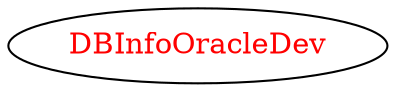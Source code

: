 digraph dependencyGraph {
 concentrate=true;
 ranksep="2.0";
 rankdir="LR"; 
 splines="ortho";
"DBInfoOracleDev" [fontcolor="red"];
}